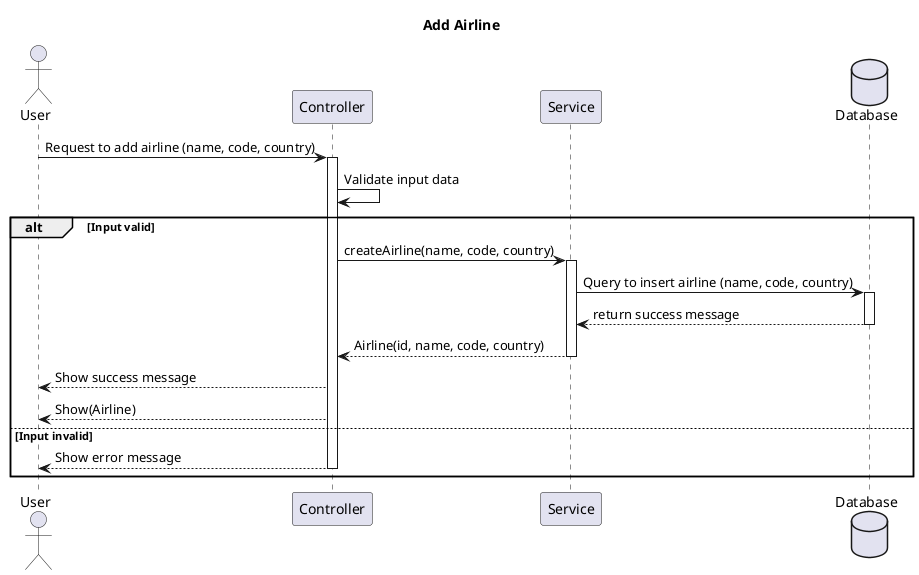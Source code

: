 @startuml
title Add Airline 
actor User as u
participant Controller as ctrl
participant Service as sv
database Database as db 

u -> ctrl: Request to add airline (name, code, country)
activate ctrl
ctrl -> ctrl: Validate input data
alt Input valid
    ctrl -> sv: createAirline(name, code, country)
    activate sv
    sv -> db: Query to insert airline (name, code, country)
    activate db
    db --> sv: return success message
    deactivate db
    sv --> ctrl: Airline(id, name, code, country)
    deactivate sv
    ctrl --> u: Show success message
    ctrl-->u: Show(Airline)
else Input invalid
    ctrl --> u: Show error message
    deactivate ctrl
end
@enduml